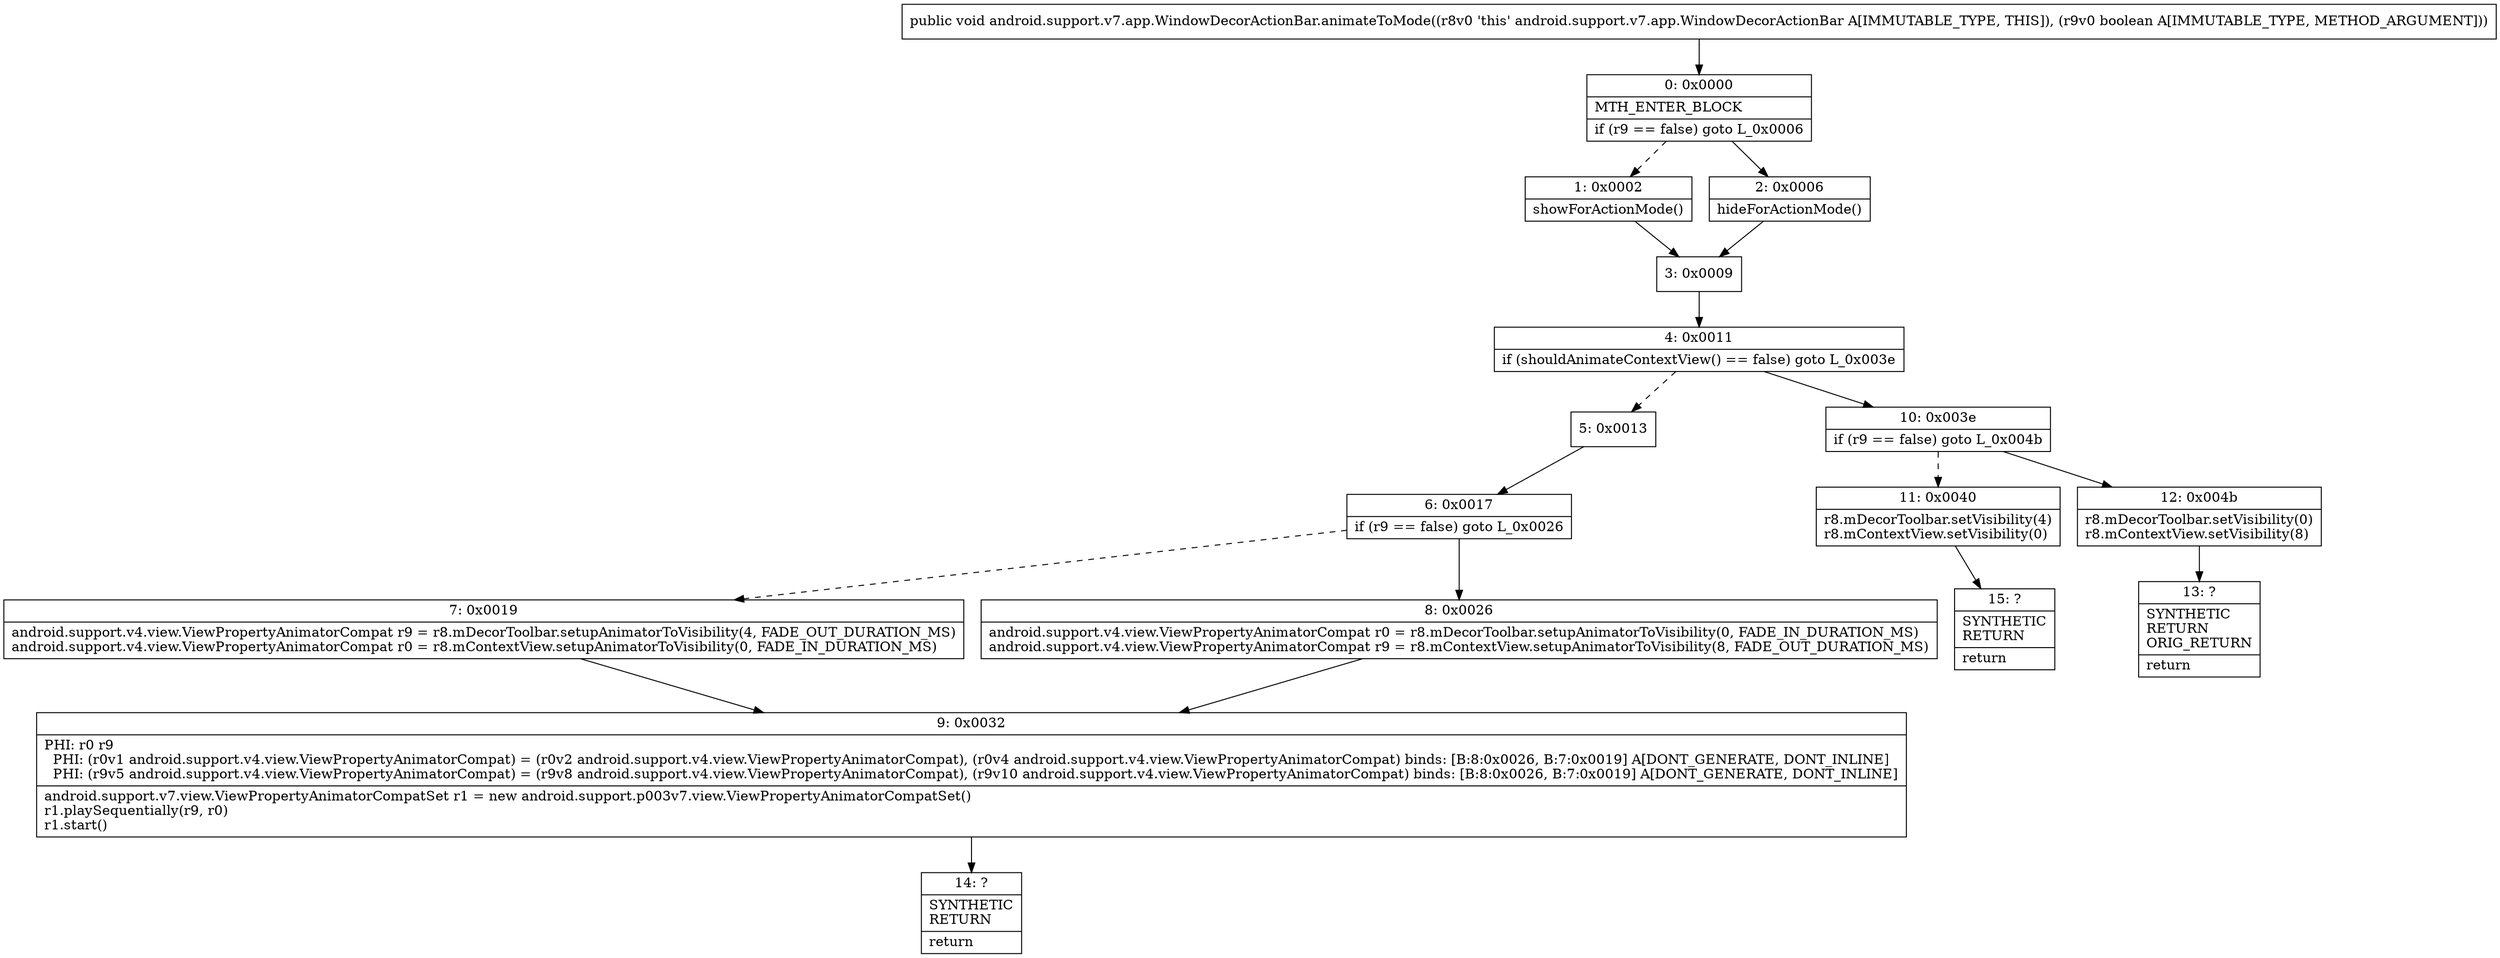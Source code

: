 digraph "CFG forandroid.support.v7.app.WindowDecorActionBar.animateToMode(Z)V" {
Node_0 [shape=record,label="{0\:\ 0x0000|MTH_ENTER_BLOCK\l|if (r9 == false) goto L_0x0006\l}"];
Node_1 [shape=record,label="{1\:\ 0x0002|showForActionMode()\l}"];
Node_2 [shape=record,label="{2\:\ 0x0006|hideForActionMode()\l}"];
Node_3 [shape=record,label="{3\:\ 0x0009}"];
Node_4 [shape=record,label="{4\:\ 0x0011|if (shouldAnimateContextView() == false) goto L_0x003e\l}"];
Node_5 [shape=record,label="{5\:\ 0x0013}"];
Node_6 [shape=record,label="{6\:\ 0x0017|if (r9 == false) goto L_0x0026\l}"];
Node_7 [shape=record,label="{7\:\ 0x0019|android.support.v4.view.ViewPropertyAnimatorCompat r9 = r8.mDecorToolbar.setupAnimatorToVisibility(4, FADE_OUT_DURATION_MS)\landroid.support.v4.view.ViewPropertyAnimatorCompat r0 = r8.mContextView.setupAnimatorToVisibility(0, FADE_IN_DURATION_MS)\l}"];
Node_8 [shape=record,label="{8\:\ 0x0026|android.support.v4.view.ViewPropertyAnimatorCompat r0 = r8.mDecorToolbar.setupAnimatorToVisibility(0, FADE_IN_DURATION_MS)\landroid.support.v4.view.ViewPropertyAnimatorCompat r9 = r8.mContextView.setupAnimatorToVisibility(8, FADE_OUT_DURATION_MS)\l}"];
Node_9 [shape=record,label="{9\:\ 0x0032|PHI: r0 r9 \l  PHI: (r0v1 android.support.v4.view.ViewPropertyAnimatorCompat) = (r0v2 android.support.v4.view.ViewPropertyAnimatorCompat), (r0v4 android.support.v4.view.ViewPropertyAnimatorCompat) binds: [B:8:0x0026, B:7:0x0019] A[DONT_GENERATE, DONT_INLINE]\l  PHI: (r9v5 android.support.v4.view.ViewPropertyAnimatorCompat) = (r9v8 android.support.v4.view.ViewPropertyAnimatorCompat), (r9v10 android.support.v4.view.ViewPropertyAnimatorCompat) binds: [B:8:0x0026, B:7:0x0019] A[DONT_GENERATE, DONT_INLINE]\l|android.support.v7.view.ViewPropertyAnimatorCompatSet r1 = new android.support.p003v7.view.ViewPropertyAnimatorCompatSet()\lr1.playSequentially(r9, r0)\lr1.start()\l}"];
Node_10 [shape=record,label="{10\:\ 0x003e|if (r9 == false) goto L_0x004b\l}"];
Node_11 [shape=record,label="{11\:\ 0x0040|r8.mDecorToolbar.setVisibility(4)\lr8.mContextView.setVisibility(0)\l}"];
Node_12 [shape=record,label="{12\:\ 0x004b|r8.mDecorToolbar.setVisibility(0)\lr8.mContextView.setVisibility(8)\l}"];
Node_13 [shape=record,label="{13\:\ ?|SYNTHETIC\lRETURN\lORIG_RETURN\l|return\l}"];
Node_14 [shape=record,label="{14\:\ ?|SYNTHETIC\lRETURN\l|return\l}"];
Node_15 [shape=record,label="{15\:\ ?|SYNTHETIC\lRETURN\l|return\l}"];
MethodNode[shape=record,label="{public void android.support.v7.app.WindowDecorActionBar.animateToMode((r8v0 'this' android.support.v7.app.WindowDecorActionBar A[IMMUTABLE_TYPE, THIS]), (r9v0 boolean A[IMMUTABLE_TYPE, METHOD_ARGUMENT])) }"];
MethodNode -> Node_0;
Node_0 -> Node_1[style=dashed];
Node_0 -> Node_2;
Node_1 -> Node_3;
Node_2 -> Node_3;
Node_3 -> Node_4;
Node_4 -> Node_5[style=dashed];
Node_4 -> Node_10;
Node_5 -> Node_6;
Node_6 -> Node_7[style=dashed];
Node_6 -> Node_8;
Node_7 -> Node_9;
Node_8 -> Node_9;
Node_9 -> Node_14;
Node_10 -> Node_11[style=dashed];
Node_10 -> Node_12;
Node_11 -> Node_15;
Node_12 -> Node_13;
}

